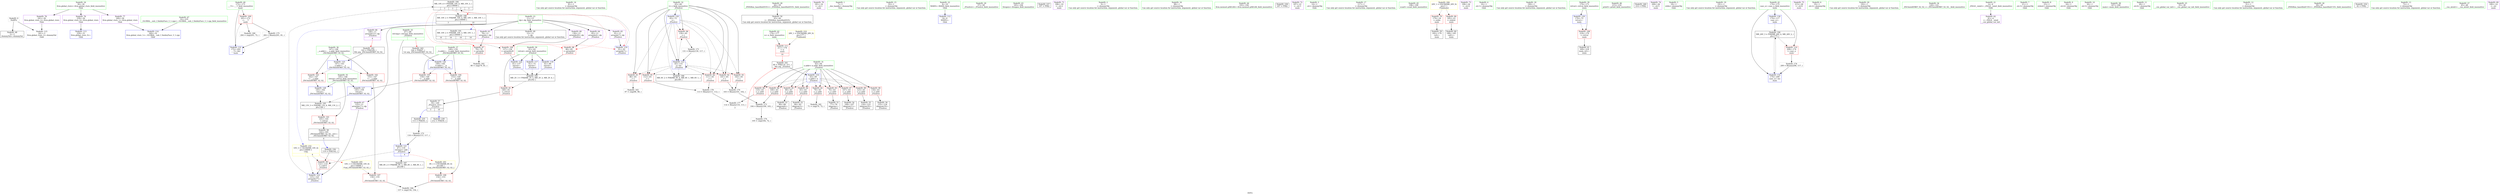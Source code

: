 digraph "SVFG" {
	label="SVFG";

	Node0x5644cb7701d0 [shape=record,color=grey,label="{NodeID: 0\nNullPtr}"];
	Node0x5644cb7701d0 -> Node0x5644cb788d80[style=solid];
	Node0x5644cb7701d0 -> Node0x5644cb78d5c0[style=solid];
	Node0x5644cb791460 [shape=record,color=grey,label="{NodeID: 180\n204 = cmp(201, 72, )\n}"];
	Node0x5644cb788640 [shape=record,color=red,label="{NodeID: 97\n79\<--78\n\<--arrayidx\n_Z5solvei\n}"];
	Node0x5644cb788640 -> Node0x5644cb791760[style=solid];
	Node0x5644cb785d70 [shape=record,color=green,label="{NodeID: 14\n81\<--1\n\<--dummyObj\nCan only get source location for instruction, argument, global var or function.}"];
	Node0x5644cb78c3b0 [shape=record,color=black,label="{NodeID: 194\nMR_10V_4 = PHI(MR_10V_6, MR_10V_3, )\npts\{130000 \}\n|{|<s2>3|<s3>3|<s4>3|<s5>3}}"];
	Node0x5644cb78c3b0 -> Node0x5644cb7888b0[style=dashed];
	Node0x5644cb78c3b0 -> Node0x5644cb798070[style=dashed];
	Node0x5644cb78c3b0:s2 -> Node0x5644cb788640[style=dashed,color=red];
	Node0x5644cb78c3b0:s3 -> Node0x5644cb788710[style=dashed,color=red];
	Node0x5644cb78c3b0:s4 -> Node0x5644cb78d930[style=dashed,color=red];
	Node0x5644cb78c3b0:s5 -> Node0x5644cb798070[style=dashed,color=red];
	Node0x5644cb788180 [shape=record,color=red,label="{NodeID: 111\n211\<--176\n\<--n\nmain\n|{<s0>10}}"];
	Node0x5644cb788180:s0 -> Node0x5644cb7a7d30[style=solid,color=red];
	Node0x5644cb786b70 [shape=record,color=green,label="{NodeID: 28\n44\<--50\n_ZNSt8ios_base4InitD1Ev\<--_ZNSt8ios_base4InitD1Ev_field_insensitive\n}"];
	Node0x5644cb786b70 -> Node0x5644cb788f80[style=solid];
	Node0x5644cb78de10 [shape=record,color=blue,label="{NodeID: 125\n147\<--143\n__a.addr\<--__a\n_ZSt3minIiERKT_S2_S2_\n}"];
	Node0x5644cb78de10 -> Node0x5644cb788a50[style=dashed];
	Node0x5644cb78de10 -> Node0x5644cb788b20[style=dashed];
	Node0x5644cb787790 [shape=record,color=green,label="{NodeID: 42\n176\<--177\nn\<--n_field_insensitive\nmain\n}"];
	Node0x5644cb787790 -> Node0x5644cb788180[style=solid];
	Node0x5644cb789490 [shape=record,color=black,label="{NodeID: 56\n135\<--134\nidxprom19\<--\n_Z5solvei\n}"];
	Node0x5644cb7a7820 [shape=record,color=black,label="{NodeID: 236\n119 = PHI(142, )\n}"];
	Node0x5644cb7a7820 -> Node0x5644cb7887e0[style=solid];
	Node0x5644cb789ff0 [shape=record,color=purple,label="{NodeID: 70\n181\<--16\n\<--.str.1\nmain\n}"];
	Node0x5644cb78abe0 [shape=record,color=red,label="{NodeID: 84\n83\<--63\n\<--x.addr\n_Z5solvei\n}"];
	Node0x5644cb78abe0 -> Node0x5644cb789150[style=solid];
	Node0x5644cb784ac0 [shape=record,color=green,label="{NodeID: 1\n7\<--1\n__dso_handle\<--dummyObj\nGlob }"];
	Node0x5644cb7915e0 [shape=record,color=grey,label="{NodeID: 181\n71 = cmp(70, 72, )\n}"];
	Node0x5644cb788710 [shape=record,color=red,label="{NodeID: 98\n86\<--85\n\<--arrayidx4\n_Z5solvei\n}"];
	Node0x5644cb788710 -> Node0x5644cb78d860[style=solid];
	Node0x5644cb785e70 [shape=record,color=green,label="{NodeID: 15\n93\<--1\n\<--dummyObj\nCan only get source location for instruction, argument, global var or function.}"];
	Node0x5644cb78c4a0 [shape=record,color=black,label="{NodeID: 195\nMR_13V_3 = PHI(MR_13V_4, MR_13V_2, )\npts\{146 \}\n}"];
	Node0x5644cb78c4a0 -> Node0x5644cb788980[style=dashed];
	Node0x5644cb788250 [shape=record,color=blue,label="{NodeID: 112\n8\<--9\nMAXN\<--\nGlob }"];
	Node0x5644cb786c70 [shape=record,color=green,label="{NodeID: 29\n57\<--58\n_Z5solvei\<--_Z5solvei_field_insensitive\n}"];
	Node0x5644cb78dee0 [shape=record,color=blue,label="{NodeID: 126\n149\<--144\n__b.addr\<--__b\n_ZSt3minIiERKT_S2_S2_\n}"];
	Node0x5644cb78dee0 -> Node0x5644cb788bf0[style=dashed];
	Node0x5644cb78dee0 -> Node0x5644cb788cc0[style=dashed];
	Node0x5644cb787860 [shape=record,color=green,label="{NodeID: 43\n183\<--184\nfreopen\<--freopen_field_insensitive\n}"];
	Node0x5644cb789560 [shape=record,color=black,label="{NodeID: 57\n59\<--140\n_Z5solvei_ret\<--\n_Z5solvei\n|{<s0>3|<s1>10}}"];
	Node0x5644cb789560:s0 -> Node0x5644cb7a7630[style=solid,color=blue];
	Node0x5644cb789560:s1 -> Node0x5644cb7a7ac0[style=solid,color=blue];
	Node0x5644cb7a7920 [shape=record,color=black,label="{NodeID: 237\n197 = PHI()\n}"];
	Node0x5644cb78a0c0 [shape=record,color=purple,label="{NodeID: 71\n186\<--19\n\<--.str.2\nmain\n}"];
	Node0x5644cb78acb0 [shape=record,color=red,label="{NodeID: 85\n89\<--63\n\<--x.addr\n_Z5solvei\n}"];
	Node0x5644cb78acb0 -> Node0x5644cb789220[style=solid];
	Node0x5644cb7703d0 [shape=record,color=green,label="{NodeID: 2\n9\<--1\n\<--dummyObj\nCan only get source location for instruction, argument, global var or function.}"];
	Node0x5644cb791760 [shape=record,color=grey,label="{NodeID: 182\n80 = cmp(79, 81, )\n}"];
	Node0x5644cb7887e0 [shape=record,color=red,label="{NodeID: 99\n122\<--119\n\<--call15\n_Z5solvei\n}"];
	Node0x5644cb7887e0 -> Node0x5644cb78dba0[style=solid];
	Node0x5644cb785f70 [shape=record,color=green,label="{NodeID: 16\n98\<--1\n\<--dummyObj\nCan only get source location for instruction, argument, global var or function.}"];
	Node0x5644cb788320 [shape=record,color=blue,label="{NodeID: 113\n239\<--31\nllvm.global_ctors_0\<--\nGlob }"];
	Node0x5644cb786d70 [shape=record,color=green,label="{NodeID: 30\n61\<--62\nretval\<--retval_field_insensitive\n_Z5solvei\n}"];
	Node0x5644cb786d70 -> Node0x5644cb78a970[style=solid];
	Node0x5644cb786d70 -> Node0x5644cb78d790[style=solid];
	Node0x5644cb786d70 -> Node0x5644cb78d860[style=solid];
	Node0x5644cb786d70 -> Node0x5644cb78dd40[style=solid];
	Node0x5644cb79cf70 [shape=record,color=yellow,style=double,label="{NodeID: 210\n28V_1 = ENCHI(MR_28V_0)\npts\{177 \}\nFun[main]}"];
	Node0x5644cb79cf70 -> Node0x5644cb788180[style=dashed];
	Node0x5644cb78dfb0 [shape=record,color=blue,label="{NodeID: 127\n145\<--159\nretval\<--\n_ZSt3minIiERKT_S2_S2_\n}"];
	Node0x5644cb78dfb0 -> Node0x5644cb78c4a0[style=dashed];
	Node0x5644cb787960 [shape=record,color=green,label="{NodeID: 44\n193\<--194\nllvm.memset.p0i8.i64\<--llvm.memset.p0i8.i64_field_insensitive\n}"];
	Node0x5644cb789630 [shape=record,color=black,label="{NodeID: 58\n142\<--165\n_ZSt3minIiERKT_S2_S2__ret\<--\n_ZSt3minIiERKT_S2_S2_\n|{<s0>4}}"];
	Node0x5644cb789630:s0 -> Node0x5644cb7a7820[style=solid,color=blue];
	Node0x5644cb7a79f0 [shape=record,color=black,label="{NodeID: 238\n207 = PHI()\n}"];
	Node0x5644cb78a190 [shape=record,color=purple,label="{NodeID: 72\n187\<--21\n\<--.str.3\nmain\n}"];
	Node0x5644cb78ad80 [shape=record,color=red,label="{NodeID: 86\n100\<--63\n\<--x.addr\n_Z5solvei\n}"];
	Node0x5644cb78ad80 -> Node0x5644cb7909e0[style=solid];
	Node0x5644cb784e90 [shape=record,color=green,label="{NodeID: 3\n14\<--1\n.str\<--dummyObj\nGlob }"];
	Node0x5644cb7918e0 [shape=record,color=grey,label="{NodeID: 183\n97 = cmp(96, 98, )\n}"];
	Node0x5644cb7888b0 [shape=record,color=red,label="{NodeID: 100\n137\<--136\n\<--arrayidx20\n_Z5solvei\n}"];
	Node0x5644cb7888b0 -> Node0x5644cb78dd40[style=solid];
	Node0x5644cb786070 [shape=record,color=green,label="{NodeID: 17\n117\<--1\n\<--dummyObj\nCan only get source location for instruction, argument, global var or function.}"];
	Node0x5644cb788420 [shape=record,color=blue,label="{NodeID: 114\n240\<--32\nllvm.global_ctors_1\<--_GLOBAL__sub_I_SmileyFace_3_1.cpp\nGlob }"];
	Node0x5644cb786e40 [shape=record,color=green,label="{NodeID: 31\n63\<--64\nx.addr\<--x.addr_field_insensitive\n_Z5solvei\n}"];
	Node0x5644cb786e40 -> Node0x5644cb78aa40[style=solid];
	Node0x5644cb786e40 -> Node0x5644cb78ab10[style=solid];
	Node0x5644cb786e40 -> Node0x5644cb78abe0[style=solid];
	Node0x5644cb786e40 -> Node0x5644cb78acb0[style=solid];
	Node0x5644cb786e40 -> Node0x5644cb78ad80[style=solid];
	Node0x5644cb786e40 -> Node0x5644cb78ae50[style=solid];
	Node0x5644cb786e40 -> Node0x5644cb78af20[style=solid];
	Node0x5644cb786e40 -> Node0x5644cb78aff0[style=solid];
	Node0x5644cb786e40 -> Node0x5644cb78b0c0[style=solid];
	Node0x5644cb786e40 -> Node0x5644cb78d6c0[style=solid];
	Node0x5644cb78e080 [shape=record,color=blue,label="{NodeID: 128\n145\<--162\nretval\<--\n_ZSt3minIiERKT_S2_S2_\n}"];
	Node0x5644cb78e080 -> Node0x5644cb78c4a0[style=dashed];
	Node0x5644cb787a60 [shape=record,color=green,label="{NodeID: 45\n198\<--199\nscanf\<--scanf_field_insensitive\n}"];
	Node0x5644cb789700 [shape=record,color=black,label="{NodeID: 59\n182\<--179\ncall\<--\nmain\n}"];
	Node0x5644cb7a7ac0 [shape=record,color=black,label="{NodeID: 239\n212 = PHI(59, )\n}"];
	Node0x5644cb78a260 [shape=record,color=purple,label="{NodeID: 73\n196\<--24\n\<--.str.4\nmain\n}"];
	Node0x5644cb78ae50 [shape=record,color=red,label="{NodeID: 87\n107\<--63\n\<--x.addr\n_Z5solvei\n}"];
	Node0x5644cb78ae50 -> Node0x5644cb7892f0[style=solid];
	Node0x5644cb784f20 [shape=record,color=green,label="{NodeID: 4\n16\<--1\n.str.1\<--dummyObj\nGlob }"];
	Node0x5644cb791a60 [shape=record,color=grey,label="{NodeID: 184\n157 = cmp(154, 156, )\n}"];
	Node0x5644cb788980 [shape=record,color=red,label="{NodeID: 101\n165\<--145\n\<--retval\n_ZSt3minIiERKT_S2_S2_\n}"];
	Node0x5644cb788980 -> Node0x5644cb789630[style=solid];
	Node0x5644cb786170 [shape=record,color=green,label="{NodeID: 18\n190\<--1\n\<--dummyObj\nCan only get source location for instruction, argument, global var or function.}"];
	Node0x5644cb78d5c0 [shape=record,color=blue, style = dotted,label="{NodeID: 115\n241\<--3\nllvm.global_ctors_2\<--dummyVal\nGlob }"];
	Node0x5644cb786f10 [shape=record,color=green,label="{NodeID: 32\n65\<--66\ni\<--i_field_insensitive\n_Z5solvei\n}"];
	Node0x5644cb786f10 -> Node0x5644cb78b190[style=solid];
	Node0x5644cb786f10 -> Node0x5644cb78b260[style=solid];
	Node0x5644cb786f10 -> Node0x5644cb78b330[style=solid];
	Node0x5644cb786f10 -> Node0x5644cb78b400[style=solid];
	Node0x5644cb786f10 -> Node0x5644cb78b4d0[style=solid];
	Node0x5644cb786f10 -> Node0x5644cb788570[style=solid];
	Node0x5644cb786f10 -> Node0x5644cb78da00[style=solid];
	Node0x5644cb786f10 -> Node0x5644cb78dc70[style=solid];
	Node0x5644cb78e150 [shape=record,color=blue,label="{NodeID: 129\n170\<--72\nretval\<--\nmain\n}"];
	Node0x5644cb78e150 -> Node0x5644cb787f10[style=dashed];
	Node0x5644cb787b60 [shape=record,color=green,label="{NodeID: 46\n215\<--216\nprintf\<--printf_field_insensitive\n}"];
	Node0x5644cb7897d0 [shape=record,color=black,label="{NodeID: 60\n188\<--185\ncall1\<--\nmain\n}"];
	Node0x5644cb7a7c60 [shape=record,color=black,label="{NodeID: 240\n214 = PHI()\n}"];
	Node0x5644cb78a330 [shape=record,color=purple,label="{NodeID: 74\n206\<--26\n\<--.str.5\nmain\n}"];
	Node0x5644cb7906e0 [shape=record,color=grey,label="{NodeID: 171\n131 = Binary(130, 117, )\n}"];
	Node0x5644cb7906e0 -> Node0x5644cb78dc70[style=solid];
	Node0x5644cb78af20 [shape=record,color=red,label="{NodeID: 88\n110\<--63\n\<--x.addr\n_Z5solvei\n}"];
	Node0x5644cb78af20 -> Node0x5644cb790fe0[style=solid];
	Node0x5644cb784fb0 [shape=record,color=green,label="{NodeID: 5\n18\<--1\nstdin\<--dummyObj\nGlob }"];
	Node0x5644cb797170 [shape=record,color=black,label="{NodeID: 185\nMR_2V_3 = PHI(MR_2V_5, MR_2V_2, MR_2V_4, )\npts\{62 \}\n}"];
	Node0x5644cb797170 -> Node0x5644cb78a970[style=dashed];
	Node0x5644cb788a50 [shape=record,color=red,label="{NodeID: 102\n155\<--147\n\<--__a.addr\n_ZSt3minIiERKT_S2_S2_\n}"];
	Node0x5644cb788a50 -> Node0x5644cb787e40[style=solid];
	Node0x5644cb786270 [shape=record,color=green,label="{NodeID: 19\n191\<--1\n\<--dummyObj\nCan only get source location for instruction, argument, global var or function.}"];
	Node0x5644cb78d6c0 [shape=record,color=blue,label="{NodeID: 116\n63\<--60\nx.addr\<--x\n_Z5solvei\n}"];
	Node0x5644cb78d6c0 -> Node0x5644cb78aa40[style=dashed];
	Node0x5644cb78d6c0 -> Node0x5644cb78ab10[style=dashed];
	Node0x5644cb78d6c0 -> Node0x5644cb78abe0[style=dashed];
	Node0x5644cb78d6c0 -> Node0x5644cb78acb0[style=dashed];
	Node0x5644cb78d6c0 -> Node0x5644cb78ad80[style=dashed];
	Node0x5644cb78d6c0 -> Node0x5644cb78ae50[style=dashed];
	Node0x5644cb78d6c0 -> Node0x5644cb78af20[style=dashed];
	Node0x5644cb78d6c0 -> Node0x5644cb78aff0[style=dashed];
	Node0x5644cb78d6c0 -> Node0x5644cb78b0c0[style=dashed];
	Node0x5644cb786fe0 [shape=record,color=green,label="{NodeID: 33\n67\<--68\nref.tmp\<--ref.tmp_field_insensitive\n_Z5solvei\n|{|<s1>4}}"];
	Node0x5644cb786fe0 -> Node0x5644cb78dad0[style=solid];
	Node0x5644cb786fe0:s1 -> Node0x5644cb7a8080[style=solid,color=red];
	Node0x5644cb78e220 [shape=record,color=blue,label="{NodeID: 130\n174\<--117\ncase_n\<--\nmain\n}"];
	Node0x5644cb78e220 -> Node0x5644cb798a70[style=dashed];
	Node0x5644cb787c60 [shape=record,color=green,label="{NodeID: 47\n32\<--235\n_GLOBAL__sub_I_SmileyFace_3_1.cpp\<--_GLOBAL__sub_I_SmileyFace_3_1.cpp_field_insensitive\n}"];
	Node0x5644cb787c60 -> Node0x5644cb788420[style=solid];
	Node0x5644cb7898a0 [shape=record,color=black,label="{NodeID: 61\n169\<--218\nmain_ret\<--\nmain\n}"];
	Node0x5644cb7a7d30 [shape=record,color=black,label="{NodeID: 241\n60 = PHI(114, 211, )\n0th arg _Z5solvei }"];
	Node0x5644cb7a7d30 -> Node0x5644cb78d6c0[style=solid];
	Node0x5644cb78a400 [shape=record,color=purple,label="{NodeID: 75\n213\<--28\n\<--.str.6\nmain\n}"];
	Node0x5644cb790860 [shape=record,color=grey,label="{NodeID: 172\n116 = Binary(115, 117, )\n}"];
	Node0x5644cb790860 -> Node0x5644cb78dad0[style=solid];
	Node0x5644cb78aff0 [shape=record,color=red,label="{NodeID: 89\n123\<--63\n\<--x.addr\n_Z5solvei\n}"];
	Node0x5644cb78aff0 -> Node0x5644cb7893c0[style=solid];
	Node0x5644cb785040 [shape=record,color=green,label="{NodeID: 6\n19\<--1\n.str.2\<--dummyObj\nGlob }"];
	Node0x5644cb797670 [shape=record,color=black,label="{NodeID: 186\nMR_6V_2 = PHI(MR_6V_4, MR_6V_1, MR_6V_1, )\npts\{66 \}\n}"];
	Node0x5644cb788b20 [shape=record,color=red,label="{NodeID: 103\n162\<--147\n\<--__a.addr\n_ZSt3minIiERKT_S2_S2_\n}"];
	Node0x5644cb788b20 -> Node0x5644cb78e080[style=solid];
	Node0x5644cb786370 [shape=record,color=green,label="{NodeID: 20\n192\<--1\n\<--dummyObj\nCan only get source location for instruction, argument, global var or function.}"];
	Node0x5644cb78d790 [shape=record,color=blue,label="{NodeID: 117\n61\<--72\nretval\<--\n_Z5solvei\n}"];
	Node0x5644cb78d790 -> Node0x5644cb797170[style=dashed];
	Node0x5644cb7870b0 [shape=record,color=green,label="{NodeID: 34\n120\<--121\n_ZSt3minIiERKT_S2_S2_\<--_ZSt3minIiERKT_S2_S2__field_insensitive\n}"];
	Node0x5644cb78e2f0 [shape=record,color=blue,label="{NodeID: 131\n172\<--202\n___T\<--dec\nmain\n}"];
	Node0x5644cb78e2f0 -> Node0x5644cb787fe0[style=dashed];
	Node0x5644cb78e2f0 -> Node0x5644cb78e2f0[style=dashed];
	Node0x5644cb788d80 [shape=record,color=black,label="{NodeID: 48\n2\<--3\ndummyVal\<--dummyVal\n}"];
	Node0x5644cb789970 [shape=record,color=purple,label="{NodeID: 62\n41\<--4\n\<--_ZStL8__ioinit\n__cxx_global_var_init\n}"];
	Node0x5644cb7a7f70 [shape=record,color=black,label="{NodeID: 242\n143 = PHI(109, )\n0th arg _ZSt3minIiERKT_S2_S2_ }"];
	Node0x5644cb7a7f70 -> Node0x5644cb78de10[style=solid];
	Node0x5644cb78a4d0 [shape=record,color=purple,label="{NodeID: 76\n239\<--30\nllvm.global_ctors_0\<--llvm.global_ctors\nGlob }"];
	Node0x5644cb78a4d0 -> Node0x5644cb788320[style=solid];
	Node0x5644cb7909e0 [shape=record,color=grey,label="{NodeID: 173\n104 = Binary(100, 103, )\n}"];
	Node0x5644cb7909e0 -> Node0x5644cb7912e0[style=solid];
	Node0x5644cb78b0c0 [shape=record,color=red,label="{NodeID: 90\n134\<--63\n\<--x.addr\n_Z5solvei\n}"];
	Node0x5644cb78b0c0 -> Node0x5644cb789490[style=solid];
	Node0x5644cb785880 [shape=record,color=green,label="{NodeID: 7\n21\<--1\n.str.3\<--dummyObj\nGlob }"];
	Node0x5644cb797b70 [shape=record,color=black,label="{NodeID: 187\nMR_8V_2 = PHI(MR_8V_3, MR_8V_1, MR_8V_1, )\npts\{68 \}\n}"];
	Node0x5644cb788bf0 [shape=record,color=red,label="{NodeID: 104\n153\<--149\n\<--__b.addr\n_ZSt3minIiERKT_S2_S2_\n}"];
	Node0x5644cb788bf0 -> Node0x5644cb787d70[style=solid];
	Node0x5644cb786470 [shape=record,color=green,label="{NodeID: 21\n4\<--6\n_ZStL8__ioinit\<--_ZStL8__ioinit_field_insensitive\nGlob }"];
	Node0x5644cb786470 -> Node0x5644cb789970[style=solid];
	Node0x5644cb79c730 [shape=record,color=yellow,style=double,label="{NodeID: 201\n8V_1 = ENCHI(MR_8V_0)\npts\{68 \}\nFun[_ZSt3minIiERKT_S2_S2_]}"];
	Node0x5644cb79c730 -> Node0x5644cb787d70[style=dashed];
	Node0x5644cb78d860 [shape=record,color=blue,label="{NodeID: 118\n61\<--86\nretval\<--\n_Z5solvei\n}"];
	Node0x5644cb78d860 -> Node0x5644cb797170[style=dashed];
	Node0x5644cb7871b0 [shape=record,color=green,label="{NodeID: 35\n145\<--146\nretval\<--retval_field_insensitive\n_ZSt3minIiERKT_S2_S2_\n}"];
	Node0x5644cb7871b0 -> Node0x5644cb788980[style=solid];
	Node0x5644cb7871b0 -> Node0x5644cb78dfb0[style=solid];
	Node0x5644cb7871b0 -> Node0x5644cb78e080[style=solid];
	Node0x5644cb78e3c0 [shape=record,color=blue,label="{NodeID: 132\n174\<--209\ncase_n\<--inc\nmain\n}"];
	Node0x5644cb78e3c0 -> Node0x5644cb798a70[style=dashed];
	Node0x5644cb788e80 [shape=record,color=black,label="{NodeID: 49\n12\<--11\n\<--dp\nCan only get source location for instruction, argument, global var or function.}"];
	Node0x5644cb789a40 [shape=record,color=purple,label="{NodeID: 63\n78\<--11\narrayidx\<--dp\n_Z5solvei\n}"];
	Node0x5644cb789a40 -> Node0x5644cb788640[style=solid];
	Node0x5644cb7a8080 [shape=record,color=black,label="{NodeID: 243\n144 = PHI(67, )\n1st arg _ZSt3minIiERKT_S2_S2_ }"];
	Node0x5644cb7a8080 -> Node0x5644cb78dee0[style=solid];
	Node0x5644cb78a5d0 [shape=record,color=purple,label="{NodeID: 77\n240\<--30\nllvm.global_ctors_1\<--llvm.global_ctors\nGlob }"];
	Node0x5644cb78a5d0 -> Node0x5644cb788420[style=solid];
	Node0x5644cb790b60 [shape=record,color=grey,label="{NodeID: 174\n209 = Binary(208, 117, )\n}"];
	Node0x5644cb790b60 -> Node0x5644cb78e3c0[style=solid];
	Node0x5644cb78b190 [shape=record,color=red,label="{NodeID: 91\n96\<--65\n\<--i\n_Z5solvei\n}"];
	Node0x5644cb78b190 -> Node0x5644cb7918e0[style=solid];
	Node0x5644cb785910 [shape=record,color=green,label="{NodeID: 8\n23\<--1\nstdout\<--dummyObj\nGlob }"];
	Node0x5644cb798070 [shape=record,color=black,label="{NodeID: 188\nMR_10V_2 = PHI(MR_10V_4, MR_10V_1, MR_10V_1, )\npts\{130000 \}\n|{<s0>3|<s1>10}}"];
	Node0x5644cb798070:s0 -> Node0x5644cb79eed0[style=dashed,color=blue];
	Node0x5644cb798070:s1 -> Node0x5644cb798f70[style=dashed,color=blue];
	Node0x5644cb788cc0 [shape=record,color=red,label="{NodeID: 105\n159\<--149\n\<--__b.addr\n_ZSt3minIiERKT_S2_S2_\n}"];
	Node0x5644cb788cc0 -> Node0x5644cb78dfb0[style=solid];
	Node0x5644cb786570 [shape=record,color=green,label="{NodeID: 22\n8\<--10\nMAXN\<--MAXN_field_insensitive\nGlob }"];
	Node0x5644cb786570 -> Node0x5644cb788250[style=solid];
	Node0x5644cb78d930 [shape=record,color=blue,label="{NodeID: 119\n91\<--93\narrayidx7\<--\n_Z5solvei\n}"];
	Node0x5644cb78d930 -> Node0x5644cb78c3b0[style=dashed];
	Node0x5644cb787280 [shape=record,color=green,label="{NodeID: 36\n147\<--148\n__a.addr\<--__a.addr_field_insensitive\n_ZSt3minIiERKT_S2_S2_\n}"];
	Node0x5644cb787280 -> Node0x5644cb788a50[style=solid];
	Node0x5644cb787280 -> Node0x5644cb788b20[style=solid];
	Node0x5644cb787280 -> Node0x5644cb78de10[style=solid];
	Node0x5644cb788f80 [shape=record,color=black,label="{NodeID: 50\n43\<--44\n\<--_ZNSt8ios_base4InitD1Ev\nCan only get source location for instruction, argument, global var or function.}"];
	Node0x5644cb789b10 [shape=record,color=purple,label="{NodeID: 64\n85\<--11\narrayidx4\<--dp\n_Z5solvei\n}"];
	Node0x5644cb789b10 -> Node0x5644cb788710[style=solid];
	Node0x5644cb78a6d0 [shape=record,color=purple,label="{NodeID: 78\n241\<--30\nllvm.global_ctors_2\<--llvm.global_ctors\nGlob }"];
	Node0x5644cb78a6d0 -> Node0x5644cb78d5c0[style=solid];
	Node0x5644cb790ce0 [shape=record,color=grey,label="{NodeID: 175\n202 = Binary(201, 81, )\n}"];
	Node0x5644cb790ce0 -> Node0x5644cb78e2f0[style=solid];
	Node0x5644cb78b260 [shape=record,color=red,label="{NodeID: 92\n101\<--65\n\<--i\n_Z5solvei\n}"];
	Node0x5644cb78b260 -> Node0x5644cb790e60[style=solid];
	Node0x5644cb7859a0 [shape=record,color=green,label="{NodeID: 9\n24\<--1\n.str.4\<--dummyObj\nGlob }"];
	Node0x5644cb787d70 [shape=record,color=red,label="{NodeID: 106\n154\<--153\n\<--\n_ZSt3minIiERKT_S2_S2_\n}"];
	Node0x5644cb787d70 -> Node0x5644cb791a60[style=solid];
	Node0x5644cb786670 [shape=record,color=green,label="{NodeID: 23\n11\<--13\ndp\<--dp_field_insensitive\nGlob }"];
	Node0x5644cb786670 -> Node0x5644cb788e80[style=solid];
	Node0x5644cb786670 -> Node0x5644cb789a40[style=solid];
	Node0x5644cb786670 -> Node0x5644cb789b10[style=solid];
	Node0x5644cb786670 -> Node0x5644cb789be0[style=solid];
	Node0x5644cb786670 -> Node0x5644cb789cb0[style=solid];
	Node0x5644cb786670 -> Node0x5644cb789d80[style=solid];
	Node0x5644cb786670 -> Node0x5644cb789e50[style=solid];
	Node0x5644cb78da00 [shape=record,color=blue,label="{NodeID: 120\n65\<--72\ni\<--\n_Z5solvei\n}"];
	Node0x5644cb78da00 -> Node0x5644cb78b190[style=dashed];
	Node0x5644cb78da00 -> Node0x5644cb78b260[style=dashed];
	Node0x5644cb78da00 -> Node0x5644cb78b330[style=dashed];
	Node0x5644cb78da00 -> Node0x5644cb78b400[style=dashed];
	Node0x5644cb78da00 -> Node0x5644cb78b4d0[style=dashed];
	Node0x5644cb78da00 -> Node0x5644cb788570[style=dashed];
	Node0x5644cb78da00 -> Node0x5644cb78dc70[style=dashed];
	Node0x5644cb78da00 -> Node0x5644cb797670[style=dashed];
	Node0x5644cb787350 [shape=record,color=green,label="{NodeID: 37\n149\<--150\n__b.addr\<--__b.addr_field_insensitive\n_ZSt3minIiERKT_S2_S2_\n}"];
	Node0x5644cb787350 -> Node0x5644cb788bf0[style=solid];
	Node0x5644cb787350 -> Node0x5644cb788cc0[style=solid];
	Node0x5644cb787350 -> Node0x5644cb78dee0[style=solid];
	Node0x5644cb789080 [shape=record,color=black,label="{NodeID: 51\n77\<--76\nidxprom\<--\n_Z5solvei\n}"];
	Node0x5644cb789be0 [shape=record,color=purple,label="{NodeID: 65\n91\<--11\narrayidx7\<--dp\n_Z5solvei\n}"];
	Node0x5644cb789be0 -> Node0x5644cb78d930[style=solid];
	Node0x5644cb78a7d0 [shape=record,color=red,label="{NodeID: 79\n179\<--18\n\<--stdin\nmain\n}"];
	Node0x5644cb78a7d0 -> Node0x5644cb789700[style=solid];
	Node0x5644cb790e60 [shape=record,color=grey,label="{NodeID: 176\n103 = Binary(101, 102, )\n}"];
	Node0x5644cb790e60 -> Node0x5644cb7909e0[style=solid];
	Node0x5644cb78b330 [shape=record,color=red,label="{NodeID: 93\n102\<--65\n\<--i\n_Z5solvei\n}"];
	Node0x5644cb78b330 -> Node0x5644cb790e60[style=solid];
	Node0x5644cb785a30 [shape=record,color=green,label="{NodeID: 10\n26\<--1\n.str.5\<--dummyObj\nGlob }"];
	Node0x5644cb798a70 [shape=record,color=black,label="{NodeID: 190\nMR_26V_3 = PHI(MR_26V_4, MR_26V_2, )\npts\{175 \}\n}"];
	Node0x5644cb798a70 -> Node0x5644cb7880b0[style=dashed];
	Node0x5644cb798a70 -> Node0x5644cb78e3c0[style=dashed];
	Node0x5644cb787e40 [shape=record,color=red,label="{NodeID: 107\n156\<--155\n\<--\n_ZSt3minIiERKT_S2_S2_\n}"];
	Node0x5644cb787e40 -> Node0x5644cb791a60[style=solid];
	Node0x5644cb786770 [shape=record,color=green,label="{NodeID: 24\n30\<--34\nllvm.global_ctors\<--llvm.global_ctors_field_insensitive\nGlob }"];
	Node0x5644cb786770 -> Node0x5644cb78a4d0[style=solid];
	Node0x5644cb786770 -> Node0x5644cb78a5d0[style=solid];
	Node0x5644cb786770 -> Node0x5644cb78a6d0[style=solid];
	Node0x5644cb78dad0 [shape=record,color=blue,label="{NodeID: 121\n67\<--116\nref.tmp\<--add\n_Z5solvei\n|{|<s3>4}}"];
	Node0x5644cb78dad0 -> Node0x5644cb7887e0[style=dashed];
	Node0x5644cb78dad0 -> Node0x5644cb78dad0[style=dashed];
	Node0x5644cb78dad0 -> Node0x5644cb797b70[style=dashed];
	Node0x5644cb78dad0:s3 -> Node0x5644cb79c730[style=dashed,color=red];
	Node0x5644cb787420 [shape=record,color=green,label="{NodeID: 38\n167\<--168\nmain\<--main_field_insensitive\n}"];
	Node0x5644cb789150 [shape=record,color=black,label="{NodeID: 52\n84\<--83\nidxprom3\<--\n_Z5solvei\n}"];
	Node0x5644cb79eed0 [shape=record,color=yellow,style=double,label="{NodeID: 232\n10V_5 = CSCHI(MR_10V_4)\npts\{130000 \}\nCS[]|{|<s2>4}}"];
	Node0x5644cb79eed0 -> Node0x5644cb7887e0[style=dashed];
	Node0x5644cb79eed0 -> Node0x5644cb78dba0[style=dashed];
	Node0x5644cb79eed0:s2 -> Node0x5644cb79cae0[style=dashed,color=red];
	Node0x5644cb789cb0 [shape=record,color=purple,label="{NodeID: 66\n109\<--11\narrayidx12\<--dp\n_Z5solvei\n|{<s0>4}}"];
	Node0x5644cb789cb0:s0 -> Node0x5644cb7a7f70[style=solid,color=red];
	Node0x5644cb78a8a0 [shape=record,color=red,label="{NodeID: 80\n185\<--23\n\<--stdout\nmain\n}"];
	Node0x5644cb78a8a0 -> Node0x5644cb7897d0[style=solid];
	Node0x5644cb790fe0 [shape=record,color=grey,label="{NodeID: 177\n114 = Binary(110, 113, )\n|{<s0>3}}"];
	Node0x5644cb790fe0:s0 -> Node0x5644cb7a7d30[style=solid,color=red];
	Node0x5644cb78b400 [shape=record,color=red,label="{NodeID: 94\n111\<--65\n\<--i\n_Z5solvei\n}"];
	Node0x5644cb78b400 -> Node0x5644cb791160[style=solid];
	Node0x5644cb785b00 [shape=record,color=green,label="{NodeID: 11\n28\<--1\n.str.6\<--dummyObj\nGlob }"];
	Node0x5644cb798f70 [shape=record,color=black,label="{NodeID: 191\nMR_10V_2 = PHI(MR_10V_3, MR_10V_1, )\npts\{130000 \}\n|{<s0>10|<s1>10|<s2>10|<s3>10}}"];
	Node0x5644cb798f70:s0 -> Node0x5644cb788640[style=dashed,color=red];
	Node0x5644cb798f70:s1 -> Node0x5644cb788710[style=dashed,color=red];
	Node0x5644cb798f70:s2 -> Node0x5644cb78d930[style=dashed,color=red];
	Node0x5644cb798f70:s3 -> Node0x5644cb798070[style=dashed,color=red];
	Node0x5644cb787f10 [shape=record,color=red,label="{NodeID: 108\n218\<--170\n\<--retval\nmain\n}"];
	Node0x5644cb787f10 -> Node0x5644cb7898a0[style=solid];
	Node0x5644cb786870 [shape=record,color=green,label="{NodeID: 25\n35\<--36\n__cxx_global_var_init\<--__cxx_global_var_init_field_insensitive\n}"];
	Node0x5644cb79cae0 [shape=record,color=yellow,style=double,label="{NodeID: 205\n10V_1 = ENCHI(MR_10V_0)\npts\{130000 \}\nFun[_ZSt3minIiERKT_S2_S2_]}"];
	Node0x5644cb79cae0 -> Node0x5644cb787e40[style=dashed];
	Node0x5644cb78dba0 [shape=record,color=blue,label="{NodeID: 122\n125\<--122\narrayidx17\<--\n_Z5solvei\n}"];
	Node0x5644cb78dba0 -> Node0x5644cb78c3b0[style=dashed];
	Node0x5644cb787520 [shape=record,color=green,label="{NodeID: 39\n170\<--171\nretval\<--retval_field_insensitive\nmain\n}"];
	Node0x5644cb787520 -> Node0x5644cb787f10[style=solid];
	Node0x5644cb787520 -> Node0x5644cb78e150[style=solid];
	Node0x5644cb789220 [shape=record,color=black,label="{NodeID: 53\n90\<--89\nidxprom6\<--\n_Z5solvei\n}"];
	Node0x5644cb789d80 [shape=record,color=purple,label="{NodeID: 67\n125\<--11\narrayidx17\<--dp\n_Z5solvei\n}"];
	Node0x5644cb789d80 -> Node0x5644cb78dba0[style=solid];
	Node0x5644cb78a970 [shape=record,color=red,label="{NodeID: 81\n140\<--61\n\<--retval\n_Z5solvei\n}"];
	Node0x5644cb78a970 -> Node0x5644cb789560[style=solid];
	Node0x5644cb791160 [shape=record,color=grey,label="{NodeID: 178\n113 = Binary(111, 112, )\n}"];
	Node0x5644cb791160 -> Node0x5644cb790fe0[style=solid];
	Node0x5644cb78b4d0 [shape=record,color=red,label="{NodeID: 95\n112\<--65\n\<--i\n_Z5solvei\n}"];
	Node0x5644cb78b4d0 -> Node0x5644cb791160[style=solid];
	Node0x5644cb785bd0 [shape=record,color=green,label="{NodeID: 12\n31\<--1\n\<--dummyObj\nCan only get source location for instruction, argument, global var or function.}"];
	Node0x5644cb787fe0 [shape=record,color=red,label="{NodeID: 109\n201\<--172\n\<--___T\nmain\n}"];
	Node0x5644cb787fe0 -> Node0x5644cb790ce0[style=solid];
	Node0x5644cb787fe0 -> Node0x5644cb791460[style=solid];
	Node0x5644cb786970 [shape=record,color=green,label="{NodeID: 26\n39\<--40\n_ZNSt8ios_base4InitC1Ev\<--_ZNSt8ios_base4InitC1Ev_field_insensitive\n}"];
	Node0x5644cb79cbc0 [shape=record,color=yellow,style=double,label="{NodeID: 206\n20V_1 = ENCHI(MR_20V_0)\npts\{1 \}\nFun[main]}"];
	Node0x5644cb79cbc0 -> Node0x5644cb78a7d0[style=dashed];
	Node0x5644cb79cbc0 -> Node0x5644cb78a8a0[style=dashed];
	Node0x5644cb78dc70 [shape=record,color=blue,label="{NodeID: 123\n65\<--131\ni\<--inc\n_Z5solvei\n}"];
	Node0x5644cb78dc70 -> Node0x5644cb78b190[style=dashed];
	Node0x5644cb78dc70 -> Node0x5644cb78b260[style=dashed];
	Node0x5644cb78dc70 -> Node0x5644cb78b330[style=dashed];
	Node0x5644cb78dc70 -> Node0x5644cb78b400[style=dashed];
	Node0x5644cb78dc70 -> Node0x5644cb78b4d0[style=dashed];
	Node0x5644cb78dc70 -> Node0x5644cb788570[style=dashed];
	Node0x5644cb78dc70 -> Node0x5644cb78dc70[style=dashed];
	Node0x5644cb78dc70 -> Node0x5644cb797670[style=dashed];
	Node0x5644cb7875f0 [shape=record,color=green,label="{NodeID: 40\n172\<--173\n___T\<--___T_field_insensitive\nmain\n}"];
	Node0x5644cb7875f0 -> Node0x5644cb787fe0[style=solid];
	Node0x5644cb7875f0 -> Node0x5644cb78e2f0[style=solid];
	Node0x5644cb7892f0 [shape=record,color=black,label="{NodeID: 54\n108\<--107\nidxprom11\<--\n_Z5solvei\n}"];
	Node0x5644cb7a7530 [shape=record,color=black,label="{NodeID: 234\n42 = PHI()\n}"];
	Node0x5644cb789e50 [shape=record,color=purple,label="{NodeID: 68\n136\<--11\narrayidx20\<--dp\n_Z5solvei\n}"];
	Node0x5644cb789e50 -> Node0x5644cb7888b0[style=solid];
	Node0x5644cb78aa40 [shape=record,color=red,label="{NodeID: 82\n70\<--63\n\<--x.addr\n_Z5solvei\n}"];
	Node0x5644cb78aa40 -> Node0x5644cb7915e0[style=solid];
	Node0x5644cb7912e0 [shape=record,color=grey,label="{NodeID: 179\n105 = cmp(104, 72, )\n}"];
	Node0x5644cb788570 [shape=record,color=red,label="{NodeID: 96\n130\<--65\n\<--i\n_Z5solvei\n}"];
	Node0x5644cb788570 -> Node0x5644cb7906e0[style=solid];
	Node0x5644cb785ca0 [shape=record,color=green,label="{NodeID: 13\n72\<--1\n\<--dummyObj\nCan only get source location for instruction, argument, global var or function.}"];
	Node0x5644cb7880b0 [shape=record,color=red,label="{NodeID: 110\n208\<--174\n\<--case_n\nmain\n}"];
	Node0x5644cb7880b0 -> Node0x5644cb790b60[style=solid];
	Node0x5644cb786a70 [shape=record,color=green,label="{NodeID: 27\n45\<--46\n__cxa_atexit\<--__cxa_atexit_field_insensitive\n}"];
	Node0x5644cb78dd40 [shape=record,color=blue,label="{NodeID: 124\n61\<--137\nretval\<--\n_Z5solvei\n}"];
	Node0x5644cb78dd40 -> Node0x5644cb797170[style=dashed];
	Node0x5644cb7876c0 [shape=record,color=green,label="{NodeID: 41\n174\<--175\ncase_n\<--case_n_field_insensitive\nmain\n}"];
	Node0x5644cb7876c0 -> Node0x5644cb7880b0[style=solid];
	Node0x5644cb7876c0 -> Node0x5644cb78e220[style=solid];
	Node0x5644cb7876c0 -> Node0x5644cb78e3c0[style=solid];
	Node0x5644cb7893c0 [shape=record,color=black,label="{NodeID: 55\n124\<--123\nidxprom16\<--\n_Z5solvei\n}"];
	Node0x5644cb7a7630 [shape=record,color=black,label="{NodeID: 235\n115 = PHI(59, )\n}"];
	Node0x5644cb7a7630 -> Node0x5644cb790860[style=solid];
	Node0x5644cb789f20 [shape=record,color=purple,label="{NodeID: 69\n180\<--14\n\<--.str\nmain\n}"];
	Node0x5644cb78ab10 [shape=record,color=red,label="{NodeID: 83\n76\<--63\n\<--x.addr\n_Z5solvei\n}"];
	Node0x5644cb78ab10 -> Node0x5644cb789080[style=solid];
}

